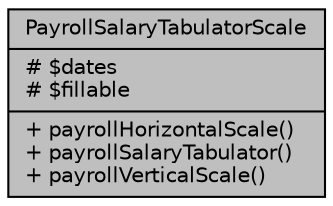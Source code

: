 digraph "PayrollSalaryTabulatorScale"
{
 // LATEX_PDF_SIZE
  bgcolor="transparent";
  edge [fontname="Helvetica",fontsize="10",labelfontname="Helvetica",labelfontsize="10"];
  node [fontname="Helvetica",fontsize="10",shape=record];
  Node1 [label="{PayrollSalaryTabulatorScale\n|# $dates\l# $fillable\l|+ payrollHorizontalScale()\l+ payrollSalaryTabulator()\l+ payrollVerticalScale()\l}",height=0.2,width=0.4,color="black", fillcolor="grey75", style="filled", fontcolor="black",tooltip="Datos de las escalas de los tabuladores salariales."];
}
